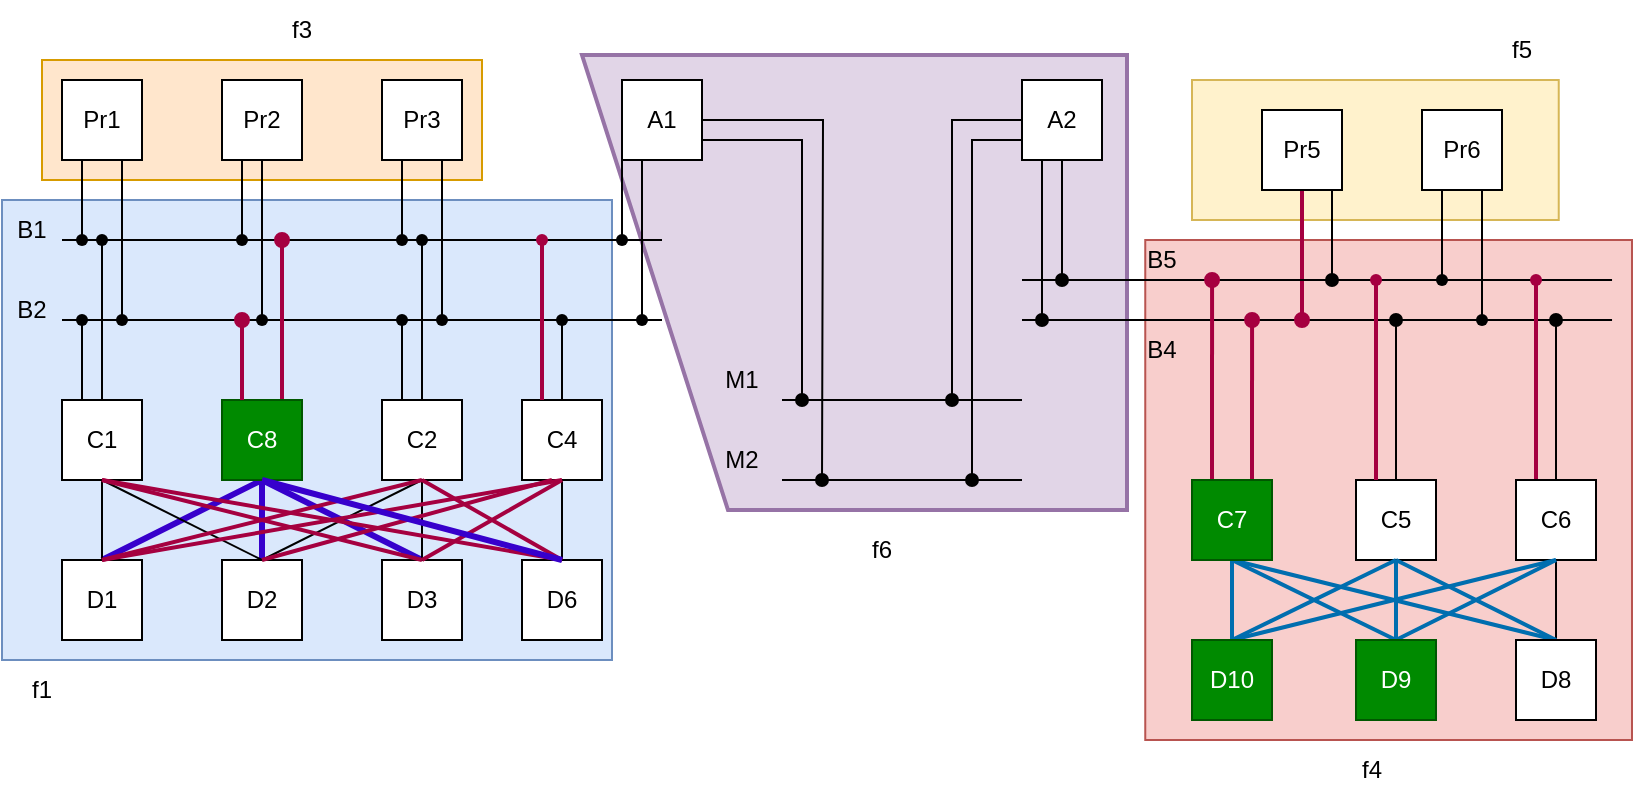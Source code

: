 <mxfile version="25.0.2">
  <diagram name="Page-1" id="LTFzMCuDBH2bYvHmeTyD">
    <mxGraphModel dx="989" dy="659" grid="1" gridSize="10" guides="1" tooltips="1" connect="1" arrows="1" fold="1" page="1" pageScale="1" pageWidth="850" pageHeight="1100" math="0" shadow="0">
      <root>
        <mxCell id="0" />
        <mxCell id="1" parent="0" />
        <mxCell id="PXPyJ7RsOQ2LOIRNFqS9-1" value="" style="rounded=0;whiteSpace=wrap;html=1;fillColor=#f8cecc;strokeColor=#b85450;" vertex="1" parent="1">
          <mxGeometry x="596.63" y="160" width="243.37" height="250" as="geometry" />
        </mxCell>
        <mxCell id="PXPyJ7RsOQ2LOIRNFqS9-2" value="" style="rounded=0;whiteSpace=wrap;html=1;fillColor=#fff2cc;strokeColor=#d6b656;" vertex="1" parent="1">
          <mxGeometry x="620" y="80" width="183.37" height="70" as="geometry" />
        </mxCell>
        <mxCell id="PXPyJ7RsOQ2LOIRNFqS9-3" value="" style="html=1;strokeWidth=2;shape=manualInput;whiteSpace=wrap;rounded=1;size=73;arcSize=0;rotation=-90;fillColor=#e1d5e7;strokeColor=#9673a6;" vertex="1" parent="1">
          <mxGeometry x="337.5" y="45" width="227.5" height="272.5" as="geometry" />
        </mxCell>
        <mxCell id="PXPyJ7RsOQ2LOIRNFqS9-4" value="" style="endArrow=none;html=1;rounded=0;entryX=0.959;entryY=0.08;entryDx=0;entryDy=0;entryPerimeter=0;" edge="1" parent="1" source="PXPyJ7RsOQ2LOIRNFqS9-107" target="PXPyJ7RsOQ2LOIRNFqS9-1">
          <mxGeometry width="50" height="50" relative="1" as="geometry">
            <mxPoint x="535" y="180" as="sourcePoint" />
            <mxPoint x="775" y="180" as="targetPoint" />
          </mxGeometry>
        </mxCell>
        <mxCell id="PXPyJ7RsOQ2LOIRNFqS9-5" value="" style="rounded=0;whiteSpace=wrap;html=1;fillColor=#ffe6cc;strokeColor=#d79b00;" vertex="1" parent="1">
          <mxGeometry x="45" y="70" width="220" height="60" as="geometry" />
        </mxCell>
        <mxCell id="PXPyJ7RsOQ2LOIRNFqS9-6" value="" style="rounded=0;whiteSpace=wrap;html=1;fillColor=#dae8fc;strokeColor=#6c8ebf;" vertex="1" parent="1">
          <mxGeometry x="25" y="140" width="305" height="230" as="geometry" />
        </mxCell>
        <mxCell id="PXPyJ7RsOQ2LOIRNFqS9-7" value="Pr1" style="whiteSpace=wrap;html=1;aspect=fixed;" vertex="1" parent="1">
          <mxGeometry x="55" y="80" width="40" height="40" as="geometry" />
        </mxCell>
        <mxCell id="PXPyJ7RsOQ2LOIRNFqS9-8" value="Pr2" style="whiteSpace=wrap;html=1;aspect=fixed;" vertex="1" parent="1">
          <mxGeometry x="135" y="80" width="40" height="40" as="geometry" />
        </mxCell>
        <mxCell id="PXPyJ7RsOQ2LOIRNFqS9-9" value="Pr3" style="whiteSpace=wrap;html=1;aspect=fixed;" vertex="1" parent="1">
          <mxGeometry x="215" y="80" width="40" height="40" as="geometry" />
        </mxCell>
        <mxCell id="PXPyJ7RsOQ2LOIRNFqS9-10" value="" style="endArrow=none;html=1;rounded=0;" edge="1" parent="1" source="PXPyJ7RsOQ2LOIRNFqS9-41">
          <mxGeometry width="50" height="50" relative="1" as="geometry">
            <mxPoint x="55" y="160" as="sourcePoint" />
            <mxPoint x="355" y="160" as="targetPoint" />
          </mxGeometry>
        </mxCell>
        <mxCell id="PXPyJ7RsOQ2LOIRNFqS9-11" value="" style="endArrow=none;html=1;rounded=0;" edge="1" parent="1" source="PXPyJ7RsOQ2LOIRNFqS9-45">
          <mxGeometry width="50" height="50" relative="1" as="geometry">
            <mxPoint x="55" y="200" as="sourcePoint" />
            <mxPoint x="355" y="200" as="targetPoint" />
          </mxGeometry>
        </mxCell>
        <mxCell id="PXPyJ7RsOQ2LOIRNFqS9-12" value="B1" style="text;html=1;align=center;verticalAlign=middle;whiteSpace=wrap;rounded=0;" vertex="1" parent="1">
          <mxGeometry x="25" y="140" width="30" height="30" as="geometry" />
        </mxCell>
        <mxCell id="PXPyJ7RsOQ2LOIRNFqS9-13" value="B2" style="text;html=1;align=center;verticalAlign=middle;whiteSpace=wrap;rounded=0;" vertex="1" parent="1">
          <mxGeometry x="25" y="180" width="30" height="30" as="geometry" />
        </mxCell>
        <mxCell id="PXPyJ7RsOQ2LOIRNFqS9-14" value="" style="endArrow=none;html=1;rounded=0;exitX=0.25;exitY=1;exitDx=0;exitDy=0;" edge="1" parent="1" source="PXPyJ7RsOQ2LOIRNFqS9-7" target="PXPyJ7RsOQ2LOIRNFqS9-43">
          <mxGeometry width="50" height="50" relative="1" as="geometry">
            <mxPoint x="355" y="280" as="sourcePoint" />
            <mxPoint x="65" y="160" as="targetPoint" />
          </mxGeometry>
        </mxCell>
        <mxCell id="PXPyJ7RsOQ2LOIRNFqS9-15" value="" style="endArrow=none;html=1;rounded=0;exitX=0.75;exitY=1;exitDx=0;exitDy=0;" edge="1" parent="1" source="PXPyJ7RsOQ2LOIRNFqS9-7">
          <mxGeometry width="50" height="50" relative="1" as="geometry">
            <mxPoint x="355" y="280" as="sourcePoint" />
            <mxPoint x="85" y="200" as="targetPoint" />
          </mxGeometry>
        </mxCell>
        <mxCell id="PXPyJ7RsOQ2LOIRNFqS9-16" value="" style="endArrow=none;html=1;rounded=0;exitX=0.25;exitY=1;exitDx=0;exitDy=0;" edge="1" parent="1" source="PXPyJ7RsOQ2LOIRNFqS9-8">
          <mxGeometry width="50" height="50" relative="1" as="geometry">
            <mxPoint x="355" y="280" as="sourcePoint" />
            <mxPoint x="145" y="160" as="targetPoint" />
          </mxGeometry>
        </mxCell>
        <mxCell id="PXPyJ7RsOQ2LOIRNFqS9-17" value="" style="endArrow=none;html=1;rounded=0;exitX=0.75;exitY=1;exitDx=0;exitDy=0;" edge="1" parent="1">
          <mxGeometry width="50" height="50" relative="1" as="geometry">
            <mxPoint x="155" y="120" as="sourcePoint" />
            <mxPoint x="155" y="200" as="targetPoint" />
          </mxGeometry>
        </mxCell>
        <mxCell id="PXPyJ7RsOQ2LOIRNFqS9-18" value="" style="endArrow=none;html=1;rounded=0;entryX=0.75;entryY=1;entryDx=0;entryDy=0;" edge="1" parent="1" target="PXPyJ7RsOQ2LOIRNFqS9-9">
          <mxGeometry width="50" height="50" relative="1" as="geometry">
            <mxPoint x="245" y="200" as="sourcePoint" />
            <mxPoint x="255" y="170" as="targetPoint" />
          </mxGeometry>
        </mxCell>
        <mxCell id="PXPyJ7RsOQ2LOIRNFqS9-19" value="" style="endArrow=none;html=1;rounded=0;entryX=0.25;entryY=1;entryDx=0;entryDy=0;" edge="1" parent="1" target="PXPyJ7RsOQ2LOIRNFqS9-9">
          <mxGeometry width="50" height="50" relative="1" as="geometry">
            <mxPoint x="225" y="160" as="sourcePoint" />
            <mxPoint x="255" y="170" as="targetPoint" />
          </mxGeometry>
        </mxCell>
        <mxCell id="PXPyJ7RsOQ2LOIRNFqS9-20" value="С1" style="whiteSpace=wrap;html=1;aspect=fixed;" vertex="1" parent="1">
          <mxGeometry x="55" y="240" width="40" height="40" as="geometry" />
        </mxCell>
        <mxCell id="PXPyJ7RsOQ2LOIRNFqS9-21" value="" style="endArrow=none;html=1;rounded=0;exitX=0.25;exitY=0;exitDx=0;exitDy=0;" edge="1" parent="1" source="PXPyJ7RsOQ2LOIRNFqS9-20">
          <mxGeometry width="50" height="50" relative="1" as="geometry">
            <mxPoint x="245" y="270" as="sourcePoint" />
            <mxPoint x="65" y="200" as="targetPoint" />
          </mxGeometry>
        </mxCell>
        <mxCell id="PXPyJ7RsOQ2LOIRNFqS9-22" value="" style="endArrow=none;html=1;rounded=0;exitX=0.5;exitY=0;exitDx=0;exitDy=0;" edge="1" parent="1" source="PXPyJ7RsOQ2LOIRNFqS9-20">
          <mxGeometry width="50" height="50" relative="1" as="geometry">
            <mxPoint x="245" y="270" as="sourcePoint" />
            <mxPoint x="75" y="160" as="targetPoint" />
          </mxGeometry>
        </mxCell>
        <mxCell id="PXPyJ7RsOQ2LOIRNFqS9-126" style="rounded=0;orthogonalLoop=1;jettySize=auto;html=1;entryX=0.5;entryY=1;entryDx=0;entryDy=0;exitX=0.5;exitY=0;exitDx=0;exitDy=0;endArrow=none;endFill=0;fillColor=#6a00ff;strokeColor=#3700CC;strokeWidth=3;" edge="1" parent="1" source="PXPyJ7RsOQ2LOIRNFqS9-23" target="PXPyJ7RsOQ2LOIRNFqS9-120">
          <mxGeometry relative="1" as="geometry" />
        </mxCell>
        <mxCell id="PXPyJ7RsOQ2LOIRNFqS9-23" value="D1" style="whiteSpace=wrap;html=1;aspect=fixed;" vertex="1" parent="1">
          <mxGeometry x="55" y="320" width="40" height="40" as="geometry" />
        </mxCell>
        <mxCell id="PXPyJ7RsOQ2LOIRNFqS9-127" style="edgeStyle=orthogonalEdgeStyle;rounded=0;orthogonalLoop=1;jettySize=auto;html=1;entryX=0.5;entryY=1;entryDx=0;entryDy=0;endArrow=none;endFill=0;fillColor=#6a00ff;strokeColor=#3700CC;strokeWidth=3;" edge="1" parent="1" source="PXPyJ7RsOQ2LOIRNFqS9-24" target="PXPyJ7RsOQ2LOIRNFqS9-120">
          <mxGeometry relative="1" as="geometry" />
        </mxCell>
        <mxCell id="PXPyJ7RsOQ2LOIRNFqS9-24" value="D2" style="whiteSpace=wrap;html=1;aspect=fixed;" vertex="1" parent="1">
          <mxGeometry x="135" y="320" width="40" height="40" as="geometry" />
        </mxCell>
        <mxCell id="PXPyJ7RsOQ2LOIRNFqS9-25" value="" style="endArrow=none;html=1;rounded=0;exitX=0.5;exitY=1;exitDx=0;exitDy=0;entryX=0.5;entryY=0;entryDx=0;entryDy=0;" edge="1" parent="1" source="PXPyJ7RsOQ2LOIRNFqS9-20" target="PXPyJ7RsOQ2LOIRNFqS9-23">
          <mxGeometry width="50" height="50" relative="1" as="geometry">
            <mxPoint x="245" y="270" as="sourcePoint" />
            <mxPoint x="295" y="220" as="targetPoint" />
          </mxGeometry>
        </mxCell>
        <mxCell id="PXPyJ7RsOQ2LOIRNFqS9-26" value="" style="endArrow=none;html=1;rounded=0;exitX=0.5;exitY=0;exitDx=0;exitDy=0;entryX=0.5;entryY=1;entryDx=0;entryDy=0;" edge="1" parent="1" source="PXPyJ7RsOQ2LOIRNFqS9-24" target="PXPyJ7RsOQ2LOIRNFqS9-20">
          <mxGeometry width="50" height="50" relative="1" as="geometry">
            <mxPoint x="245" y="270" as="sourcePoint" />
            <mxPoint x="295" y="220" as="targetPoint" />
          </mxGeometry>
        </mxCell>
        <mxCell id="PXPyJ7RsOQ2LOIRNFqS9-27" value="С2" style="whiteSpace=wrap;html=1;aspect=fixed;" vertex="1" parent="1">
          <mxGeometry x="215" y="240" width="40" height="40" as="geometry" />
        </mxCell>
        <mxCell id="PXPyJ7RsOQ2LOIRNFqS9-128" style="rounded=0;orthogonalLoop=1;jettySize=auto;html=1;entryX=0.5;entryY=1;entryDx=0;entryDy=0;exitX=0.5;exitY=0;exitDx=0;exitDy=0;fillColor=#6a00ff;strokeColor=#3700CC;strokeWidth=3;endArrow=none;endFill=0;" edge="1" parent="1" source="PXPyJ7RsOQ2LOIRNFqS9-28" target="PXPyJ7RsOQ2LOIRNFqS9-120">
          <mxGeometry relative="1" as="geometry" />
        </mxCell>
        <mxCell id="PXPyJ7RsOQ2LOIRNFqS9-28" value="D3" style="whiteSpace=wrap;html=1;aspect=fixed;" vertex="1" parent="1">
          <mxGeometry x="215" y="320" width="40" height="40" as="geometry" />
        </mxCell>
        <mxCell id="PXPyJ7RsOQ2LOIRNFqS9-29" value="" style="endArrow=none;html=1;rounded=0;exitX=0.5;exitY=1;exitDx=0;exitDy=0;entryX=0.5;entryY=0;entryDx=0;entryDy=0;" edge="1" parent="1" source="PXPyJ7RsOQ2LOIRNFqS9-27" target="PXPyJ7RsOQ2LOIRNFqS9-28">
          <mxGeometry width="50" height="50" relative="1" as="geometry">
            <mxPoint x="245" y="270" as="sourcePoint" />
            <mxPoint x="295" y="220" as="targetPoint" />
          </mxGeometry>
        </mxCell>
        <mxCell id="PXPyJ7RsOQ2LOIRNFqS9-30" value="" style="endArrow=none;html=1;rounded=0;exitX=0.5;exitY=0;exitDx=0;exitDy=0;entryX=0.5;entryY=1;entryDx=0;entryDy=0;" edge="1" parent="1" source="PXPyJ7RsOQ2LOIRNFqS9-24" target="PXPyJ7RsOQ2LOIRNFqS9-27">
          <mxGeometry width="50" height="50" relative="1" as="geometry">
            <mxPoint x="245" y="270" as="sourcePoint" />
            <mxPoint x="295" y="220" as="targetPoint" />
          </mxGeometry>
        </mxCell>
        <mxCell id="PXPyJ7RsOQ2LOIRNFqS9-31" value="" style="endArrow=none;html=1;rounded=0;entryX=0.25;entryY=0;entryDx=0;entryDy=0;" edge="1" parent="1" target="PXPyJ7RsOQ2LOIRNFqS9-27">
          <mxGeometry width="50" height="50" relative="1" as="geometry">
            <mxPoint x="225" y="200" as="sourcePoint" />
            <mxPoint x="295" y="220" as="targetPoint" />
          </mxGeometry>
        </mxCell>
        <mxCell id="PXPyJ7RsOQ2LOIRNFqS9-32" value="" style="endArrow=none;html=1;rounded=0;exitX=0.5;exitY=0;exitDx=0;exitDy=0;" edge="1" parent="1" source="PXPyJ7RsOQ2LOIRNFqS9-27">
          <mxGeometry width="50" height="50" relative="1" as="geometry">
            <mxPoint x="245" y="270" as="sourcePoint" />
            <mxPoint x="235" y="160" as="targetPoint" />
          </mxGeometry>
        </mxCell>
        <mxCell id="PXPyJ7RsOQ2LOIRNFqS9-33" style="edgeStyle=orthogonalEdgeStyle;rounded=0;orthogonalLoop=1;jettySize=auto;html=1;endArrow=oval;endFill=1;" edge="1" parent="1" source="PXPyJ7RsOQ2LOIRNFqS9-35">
          <mxGeometry relative="1" as="geometry">
            <mxPoint x="425" y="240" as="targetPoint" />
            <Array as="points">
              <mxPoint x="425" y="110" />
            </Array>
          </mxGeometry>
        </mxCell>
        <mxCell id="PXPyJ7RsOQ2LOIRNFqS9-34" style="edgeStyle=orthogonalEdgeStyle;rounded=0;orthogonalLoop=1;jettySize=auto;html=1;endArrow=oval;endFill=1;" edge="1" parent="1" source="PXPyJ7RsOQ2LOIRNFqS9-35">
          <mxGeometry relative="1" as="geometry">
            <mxPoint x="435" y="280" as="targetPoint" />
          </mxGeometry>
        </mxCell>
        <mxCell id="PXPyJ7RsOQ2LOIRNFqS9-35" value="A1" style="whiteSpace=wrap;html=1;aspect=fixed;" vertex="1" parent="1">
          <mxGeometry x="335" y="80" width="40" height="40" as="geometry" />
        </mxCell>
        <mxCell id="PXPyJ7RsOQ2LOIRNFqS9-36" value="" style="endArrow=none;html=1;rounded=0;entryX=0;entryY=1;entryDx=0;entryDy=0;" edge="1" parent="1" target="PXPyJ7RsOQ2LOIRNFqS9-35">
          <mxGeometry width="50" height="50" relative="1" as="geometry">
            <mxPoint x="335" y="160" as="sourcePoint" />
            <mxPoint x="455" y="170" as="targetPoint" />
          </mxGeometry>
        </mxCell>
        <mxCell id="PXPyJ7RsOQ2LOIRNFqS9-37" value="" style="endArrow=none;html=1;rounded=0;entryX=0.25;entryY=1;entryDx=0;entryDy=0;" edge="1" parent="1" target="PXPyJ7RsOQ2LOIRNFqS9-35">
          <mxGeometry width="50" height="50" relative="1" as="geometry">
            <mxPoint x="345" y="200" as="sourcePoint" />
            <mxPoint x="465" y="210" as="targetPoint" />
          </mxGeometry>
        </mxCell>
        <mxCell id="PXPyJ7RsOQ2LOIRNFqS9-38" value="" style="endArrow=none;html=1;rounded=0;" edge="1" parent="1" target="PXPyJ7RsOQ2LOIRNFqS9-39">
          <mxGeometry width="50" height="50" relative="1" as="geometry">
            <mxPoint x="55" y="200" as="sourcePoint" />
            <mxPoint x="355" y="200" as="targetPoint" />
          </mxGeometry>
        </mxCell>
        <mxCell id="PXPyJ7RsOQ2LOIRNFqS9-39" value="" style="shape=waypoint;sketch=0;fillStyle=solid;size=6;pointerEvents=1;points=[];fillColor=none;resizable=0;rotatable=0;perimeter=centerPerimeter;snapToPoint=1;" vertex="1" parent="1">
          <mxGeometry x="55" y="190" width="20" height="20" as="geometry" />
        </mxCell>
        <mxCell id="PXPyJ7RsOQ2LOIRNFqS9-40" value="" style="endArrow=none;html=1;rounded=0;" edge="1" parent="1" target="PXPyJ7RsOQ2LOIRNFqS9-41">
          <mxGeometry width="50" height="50" relative="1" as="geometry">
            <mxPoint x="55" y="160" as="sourcePoint" />
            <mxPoint x="355" y="160" as="targetPoint" />
          </mxGeometry>
        </mxCell>
        <mxCell id="PXPyJ7RsOQ2LOIRNFqS9-41" value="" style="shape=waypoint;sketch=0;fillStyle=solid;size=6;pointerEvents=1;points=[];fillColor=none;resizable=0;rotatable=0;perimeter=centerPerimeter;snapToPoint=1;" vertex="1" parent="1">
          <mxGeometry x="65" y="150" width="20" height="20" as="geometry" />
        </mxCell>
        <mxCell id="PXPyJ7RsOQ2LOIRNFqS9-42" value="" style="shape=waypoint;sketch=0;fillStyle=solid;size=6;pointerEvents=1;points=[];fillColor=none;resizable=0;rotatable=0;perimeter=centerPerimeter;snapToPoint=1;" vertex="1" parent="1">
          <mxGeometry x="75" y="190" width="20" height="20" as="geometry" />
        </mxCell>
        <mxCell id="PXPyJ7RsOQ2LOIRNFqS9-43" value="" style="shape=waypoint;sketch=0;fillStyle=solid;size=6;pointerEvents=1;points=[];fillColor=none;resizable=0;rotatable=0;perimeter=centerPerimeter;snapToPoint=1;" vertex="1" parent="1">
          <mxGeometry x="55" y="150" width="20" height="20" as="geometry" />
        </mxCell>
        <mxCell id="PXPyJ7RsOQ2LOIRNFqS9-44" value="" style="shape=waypoint;sketch=0;fillStyle=solid;size=6;pointerEvents=1;points=[];fillColor=none;resizable=0;rotatable=0;perimeter=centerPerimeter;snapToPoint=1;" vertex="1" parent="1">
          <mxGeometry x="135" y="150" width="20" height="20" as="geometry" />
        </mxCell>
        <mxCell id="PXPyJ7RsOQ2LOIRNFqS9-46" value="" style="shape=waypoint;sketch=0;fillStyle=solid;size=6;pointerEvents=1;points=[];fillColor=none;resizable=0;rotatable=0;perimeter=centerPerimeter;snapToPoint=1;" vertex="1" parent="1">
          <mxGeometry x="215" y="190" width="20" height="20" as="geometry" />
        </mxCell>
        <mxCell id="PXPyJ7RsOQ2LOIRNFqS9-47" value="" style="shape=waypoint;sketch=0;fillStyle=solid;size=6;pointerEvents=1;points=[];fillColor=none;resizable=0;rotatable=0;perimeter=centerPerimeter;snapToPoint=1;" vertex="1" parent="1">
          <mxGeometry x="215" y="150" width="20" height="20" as="geometry" />
        </mxCell>
        <mxCell id="PXPyJ7RsOQ2LOIRNFqS9-48" value="" style="shape=waypoint;sketch=0;fillStyle=solid;size=6;pointerEvents=1;points=[];fillColor=none;resizable=0;rotatable=0;perimeter=centerPerimeter;snapToPoint=1;" vertex="1" parent="1">
          <mxGeometry x="235" y="190" width="20" height="20" as="geometry" />
        </mxCell>
        <mxCell id="PXPyJ7RsOQ2LOIRNFqS9-49" value="" style="shape=waypoint;sketch=0;fillStyle=solid;size=6;pointerEvents=1;points=[];fillColor=none;resizable=0;rotatable=0;perimeter=centerPerimeter;snapToPoint=1;" vertex="1" parent="1">
          <mxGeometry x="225" y="150" width="20" height="20" as="geometry" />
        </mxCell>
        <mxCell id="PXPyJ7RsOQ2LOIRNFqS9-50" value="" style="shape=waypoint;sketch=0;fillStyle=solid;size=6;pointerEvents=1;points=[];fillColor=none;resizable=0;rotatable=0;perimeter=centerPerimeter;snapToPoint=1;" vertex="1" parent="1">
          <mxGeometry x="295" y="190" width="20" height="20" as="geometry" />
        </mxCell>
        <mxCell id="PXPyJ7RsOQ2LOIRNFqS9-51" value="" style="shape=waypoint;sketch=0;fillStyle=solid;size=6;pointerEvents=1;points=[];fillColor=none;resizable=0;rotatable=0;perimeter=centerPerimeter;snapToPoint=1;" vertex="1" parent="1">
          <mxGeometry x="325" y="150" width="20" height="20" as="geometry" />
        </mxCell>
        <mxCell id="PXPyJ7RsOQ2LOIRNFqS9-52" value="" style="shape=waypoint;sketch=0;fillStyle=solid;size=6;pointerEvents=1;points=[];fillColor=none;resizable=0;rotatable=0;perimeter=centerPerimeter;snapToPoint=1;" vertex="1" parent="1">
          <mxGeometry x="335" y="190" width="20" height="20" as="geometry" />
        </mxCell>
        <mxCell id="PXPyJ7RsOQ2LOIRNFqS9-53" value="" style="endArrow=none;html=1;rounded=0;" edge="1" parent="1">
          <mxGeometry width="50" height="50" relative="1" as="geometry">
            <mxPoint x="415" y="240" as="sourcePoint" />
            <mxPoint x="535" y="240" as="targetPoint" />
          </mxGeometry>
        </mxCell>
        <mxCell id="PXPyJ7RsOQ2LOIRNFqS9-54" value="M1" style="text;html=1;align=center;verticalAlign=middle;whiteSpace=wrap;rounded=0;" vertex="1" parent="1">
          <mxGeometry x="385" y="220" width="20" height="20" as="geometry" />
        </mxCell>
        <mxCell id="PXPyJ7RsOQ2LOIRNFqS9-55" value="" style="endArrow=none;html=1;rounded=0;" edge="1" parent="1">
          <mxGeometry width="50" height="50" relative="1" as="geometry">
            <mxPoint x="415" y="280" as="sourcePoint" />
            <mxPoint x="535" y="280" as="targetPoint" />
          </mxGeometry>
        </mxCell>
        <mxCell id="PXPyJ7RsOQ2LOIRNFqS9-56" value="M2" style="text;html=1;align=center;verticalAlign=middle;whiteSpace=wrap;rounded=0;" vertex="1" parent="1">
          <mxGeometry x="385" y="260" width="20" height="20" as="geometry" />
        </mxCell>
        <mxCell id="PXPyJ7RsOQ2LOIRNFqS9-57" style="edgeStyle=orthogonalEdgeStyle;rounded=0;orthogonalLoop=1;jettySize=auto;html=1;endArrow=oval;endFill=1;" edge="1" parent="1" source="PXPyJ7RsOQ2LOIRNFqS9-61">
          <mxGeometry relative="1" as="geometry">
            <mxPoint x="500" y="240" as="targetPoint" />
            <Array as="points">
              <mxPoint x="500" y="100" />
              <mxPoint x="500" y="240" />
            </Array>
          </mxGeometry>
        </mxCell>
        <mxCell id="PXPyJ7RsOQ2LOIRNFqS9-58" style="edgeStyle=orthogonalEdgeStyle;rounded=0;orthogonalLoop=1;jettySize=auto;html=1;endArrow=oval;endFill=1;" edge="1" parent="1">
          <mxGeometry relative="1" as="geometry">
            <mxPoint x="545" y="200" as="targetPoint" />
            <mxPoint x="545.0" y="120" as="sourcePoint" />
          </mxGeometry>
        </mxCell>
        <mxCell id="PXPyJ7RsOQ2LOIRNFqS9-59" style="edgeStyle=orthogonalEdgeStyle;rounded=0;orthogonalLoop=1;jettySize=auto;html=1;endArrow=oval;endFill=1;" edge="1" parent="1" source="PXPyJ7RsOQ2LOIRNFqS9-61">
          <mxGeometry relative="1" as="geometry">
            <mxPoint x="510" y="280" as="targetPoint" />
            <Array as="points">
              <mxPoint x="510" y="110" />
            </Array>
          </mxGeometry>
        </mxCell>
        <mxCell id="PXPyJ7RsOQ2LOIRNFqS9-60" style="edgeStyle=orthogonalEdgeStyle;rounded=0;orthogonalLoop=1;jettySize=auto;html=1;endArrow=oval;endFill=1;" edge="1" parent="1" source="PXPyJ7RsOQ2LOIRNFqS9-61">
          <mxGeometry relative="1" as="geometry">
            <mxPoint x="555" y="180" as="targetPoint" />
          </mxGeometry>
        </mxCell>
        <mxCell id="PXPyJ7RsOQ2LOIRNFqS9-61" value="A2" style="whiteSpace=wrap;html=1;aspect=fixed;" vertex="1" parent="1">
          <mxGeometry x="535" y="80" width="40" height="40" as="geometry" />
        </mxCell>
        <mxCell id="PXPyJ7RsOQ2LOIRNFqS9-62" value="" style="endArrow=none;html=1;rounded=0;entryX=0.959;entryY=0.16;entryDx=0;entryDy=0;entryPerimeter=0;" edge="1" parent="1" target="PXPyJ7RsOQ2LOIRNFqS9-1">
          <mxGeometry width="50" height="50" relative="1" as="geometry">
            <mxPoint x="650" y="200" as="sourcePoint" />
            <mxPoint x="775" y="200" as="targetPoint" />
          </mxGeometry>
        </mxCell>
        <mxCell id="PXPyJ7RsOQ2LOIRNFqS9-63" style="edgeStyle=orthogonalEdgeStyle;rounded=0;orthogonalLoop=1;jettySize=auto;html=1;endArrow=oval;endFill=1;" edge="1" parent="1">
          <mxGeometry relative="1" as="geometry">
            <mxPoint x="690" y="180" as="targetPoint" />
            <mxPoint x="690" y="135" as="sourcePoint" />
            <Array as="points">
              <mxPoint x="690" y="180" />
            </Array>
          </mxGeometry>
        </mxCell>
        <mxCell id="PXPyJ7RsOQ2LOIRNFqS9-64" style="edgeStyle=orthogonalEdgeStyle;rounded=0;orthogonalLoop=1;jettySize=auto;html=1;endArrow=oval;endFill=1;fillColor=#d80073;strokeColor=#A50040;strokeWidth=2;" edge="1" parent="1" source="PXPyJ7RsOQ2LOIRNFqS9-65">
          <mxGeometry relative="1" as="geometry">
            <mxPoint x="675" y="200" as="targetPoint" />
          </mxGeometry>
        </mxCell>
        <mxCell id="PXPyJ7RsOQ2LOIRNFqS9-65" value="Pr5" style="whiteSpace=wrap;html=1;aspect=fixed;" vertex="1" parent="1">
          <mxGeometry x="655" y="95" width="40" height="40" as="geometry" />
        </mxCell>
        <mxCell id="PXPyJ7RsOQ2LOIRNFqS9-66" value="Pr6" style="whiteSpace=wrap;html=1;aspect=fixed;" vertex="1" parent="1">
          <mxGeometry x="735" y="95" width="40" height="40" as="geometry" />
        </mxCell>
        <mxCell id="PXPyJ7RsOQ2LOIRNFqS9-67" value="B4" style="text;html=1;align=center;verticalAlign=middle;whiteSpace=wrap;rounded=0;" vertex="1" parent="1">
          <mxGeometry x="590" y="200" width="30" height="30" as="geometry" />
        </mxCell>
        <mxCell id="PXPyJ7RsOQ2LOIRNFqS9-68" value="B5" style="text;html=1;align=center;verticalAlign=middle;whiteSpace=wrap;rounded=0;" vertex="1" parent="1">
          <mxGeometry x="590" y="155" width="30" height="30" as="geometry" />
        </mxCell>
        <mxCell id="PXPyJ7RsOQ2LOIRNFqS9-69" value="f1" style="text;html=1;align=center;verticalAlign=middle;whiteSpace=wrap;rounded=0;" vertex="1" parent="1">
          <mxGeometry x="35" y="370" width="20" height="30" as="geometry" />
        </mxCell>
        <mxCell id="PXPyJ7RsOQ2LOIRNFqS9-70" value="" style="group" vertex="1" connectable="0" parent="1">
          <mxGeometry x="285" y="200" width="40" height="160" as="geometry" />
        </mxCell>
        <mxCell id="PXPyJ7RsOQ2LOIRNFqS9-71" value="С4" style="whiteSpace=wrap;html=1;aspect=fixed;" vertex="1" parent="PXPyJ7RsOQ2LOIRNFqS9-70">
          <mxGeometry y="40" width="40" height="40" as="geometry" />
        </mxCell>
        <mxCell id="PXPyJ7RsOQ2LOIRNFqS9-72" value="D6" style="whiteSpace=wrap;html=1;aspect=fixed;" vertex="1" parent="PXPyJ7RsOQ2LOIRNFqS9-70">
          <mxGeometry y="120" width="40" height="40" as="geometry" />
        </mxCell>
        <mxCell id="PXPyJ7RsOQ2LOIRNFqS9-73" value="" style="endArrow=none;html=1;rounded=0;" edge="1" parent="PXPyJ7RsOQ2LOIRNFqS9-70">
          <mxGeometry width="50" height="50" relative="1" as="geometry">
            <mxPoint x="20" y="40" as="sourcePoint" />
            <mxPoint x="20" as="targetPoint" />
          </mxGeometry>
        </mxCell>
        <mxCell id="PXPyJ7RsOQ2LOIRNFqS9-74" value="" style="endArrow=none;html=1;rounded=0;exitX=0.5;exitY=1;exitDx=0;exitDy=0;entryX=0.5;entryY=0;entryDx=0;entryDy=0;" edge="1" parent="PXPyJ7RsOQ2LOIRNFqS9-70" source="PXPyJ7RsOQ2LOIRNFqS9-71" target="PXPyJ7RsOQ2LOIRNFqS9-72">
          <mxGeometry width="50" height="50" relative="1" as="geometry">
            <mxPoint x="-50" y="70" as="sourcePoint" />
            <mxPoint y="20" as="targetPoint" />
          </mxGeometry>
        </mxCell>
        <mxCell id="PXPyJ7RsOQ2LOIRNFqS9-75" value="f3" style="text;html=1;align=center;verticalAlign=middle;whiteSpace=wrap;rounded=0;" vertex="1" parent="1">
          <mxGeometry x="145" y="40" width="60" height="30" as="geometry" />
        </mxCell>
        <mxCell id="PXPyJ7RsOQ2LOIRNFqS9-76" value="f4" style="text;html=1;align=center;verticalAlign=middle;whiteSpace=wrap;rounded=0;" vertex="1" parent="1">
          <mxGeometry x="695" y="410" width="30" height="30" as="geometry" />
        </mxCell>
        <mxCell id="PXPyJ7RsOQ2LOIRNFqS9-77" value="f5" style="text;html=1;align=center;verticalAlign=middle;whiteSpace=wrap;rounded=0;" vertex="1" parent="1">
          <mxGeometry x="770" y="50" width="30" height="30" as="geometry" />
        </mxCell>
        <mxCell id="PXPyJ7RsOQ2LOIRNFqS9-78" value="f6" style="text;html=1;align=center;verticalAlign=middle;whiteSpace=wrap;rounded=0;" vertex="1" parent="1">
          <mxGeometry x="435" y="300" width="60" height="30" as="geometry" />
        </mxCell>
        <mxCell id="PXPyJ7RsOQ2LOIRNFqS9-79" value="" style="endArrow=none;html=1;rounded=0;exitX=0.5;exitY=0;exitDx=0;exitDy=0;entryX=0.5;entryY=1;entryDx=0;entryDy=0;fillColor=#d80073;strokeColor=#A50040;strokeWidth=2;" edge="1" parent="1" source="PXPyJ7RsOQ2LOIRNFqS9-23" target="PXPyJ7RsOQ2LOIRNFqS9-27">
          <mxGeometry width="50" height="50" relative="1" as="geometry">
            <mxPoint x="150" y="460" as="sourcePoint" />
            <mxPoint x="200" y="410" as="targetPoint" />
          </mxGeometry>
        </mxCell>
        <mxCell id="PXPyJ7RsOQ2LOIRNFqS9-80" value="" style="endArrow=none;html=1;rounded=0;exitX=0.5;exitY=0;exitDx=0;exitDy=0;entryX=0.5;entryY=1;entryDx=0;entryDy=0;fillColor=#d80073;strokeColor=#A50040;strokeWidth=2;" edge="1" parent="1" source="PXPyJ7RsOQ2LOIRNFqS9-28" target="PXPyJ7RsOQ2LOIRNFqS9-20">
          <mxGeometry width="50" height="50" relative="1" as="geometry">
            <mxPoint x="360" y="290" as="sourcePoint" />
            <mxPoint x="410" y="240" as="targetPoint" />
          </mxGeometry>
        </mxCell>
        <mxCell id="PXPyJ7RsOQ2LOIRNFqS9-81" value="" style="endArrow=none;html=1;rounded=0;exitX=0.5;exitY=0;exitDx=0;exitDy=0;entryX=0.5;entryY=1;entryDx=0;entryDy=0;fillColor=#d80073;strokeColor=#A50040;strokeWidth=2;" edge="1" parent="1" source="PXPyJ7RsOQ2LOIRNFqS9-28" target="PXPyJ7RsOQ2LOIRNFqS9-71">
          <mxGeometry width="50" height="50" relative="1" as="geometry">
            <mxPoint x="345" y="400" as="sourcePoint" />
            <mxPoint x="395" y="350" as="targetPoint" />
          </mxGeometry>
        </mxCell>
        <mxCell id="PXPyJ7RsOQ2LOIRNFqS9-82" value="" style="endArrow=none;html=1;rounded=0;exitX=0.5;exitY=0;exitDx=0;exitDy=0;entryX=0.5;entryY=1;entryDx=0;entryDy=0;fillColor=#d80073;strokeColor=#A50040;strokeWidth=2;" edge="1" parent="1" source="PXPyJ7RsOQ2LOIRNFqS9-72" target="PXPyJ7RsOQ2LOIRNFqS9-27">
          <mxGeometry width="50" height="50" relative="1" as="geometry">
            <mxPoint x="360" y="290" as="sourcePoint" />
            <mxPoint x="410" y="240" as="targetPoint" />
          </mxGeometry>
        </mxCell>
        <mxCell id="PXPyJ7RsOQ2LOIRNFqS9-83" value="" style="endArrow=none;html=1;rounded=0;exitX=0.5;exitY=0;exitDx=0;exitDy=0;entryX=0.5;entryY=1;entryDx=0;entryDy=0;fillColor=#d80073;strokeColor=#A50040;strokeWidth=2;" edge="1" parent="1" source="PXPyJ7RsOQ2LOIRNFqS9-72" target="PXPyJ7RsOQ2LOIRNFqS9-20">
          <mxGeometry width="50" height="50" relative="1" as="geometry">
            <mxPoint x="360" y="290" as="sourcePoint" />
            <mxPoint x="410" y="240" as="targetPoint" />
          </mxGeometry>
        </mxCell>
        <mxCell id="PXPyJ7RsOQ2LOIRNFqS9-84" value="" style="endArrow=none;html=1;rounded=0;exitX=0.5;exitY=0;exitDx=0;exitDy=0;entryX=0.5;entryY=1;entryDx=0;entryDy=0;fillColor=#d80073;strokeColor=#A50040;strokeWidth=2;" edge="1" parent="1" source="PXPyJ7RsOQ2LOIRNFqS9-23" target="PXPyJ7RsOQ2LOIRNFqS9-71">
          <mxGeometry width="50" height="50" relative="1" as="geometry">
            <mxPoint x="360" y="290" as="sourcePoint" />
            <mxPoint x="410" y="240" as="targetPoint" />
          </mxGeometry>
        </mxCell>
        <mxCell id="PXPyJ7RsOQ2LOIRNFqS9-85" value="" style="endArrow=none;html=1;rounded=0;exitX=0.5;exitY=0;exitDx=0;exitDy=0;fillColor=#d80073;strokeColor=#A50040;strokeWidth=2;" edge="1" parent="1" source="PXPyJ7RsOQ2LOIRNFqS9-24">
          <mxGeometry width="50" height="50" relative="1" as="geometry">
            <mxPoint x="360" y="290" as="sourcePoint" />
            <mxPoint x="300" y="280" as="targetPoint" />
          </mxGeometry>
        </mxCell>
        <mxCell id="PXPyJ7RsOQ2LOIRNFqS9-86" value="" style="endArrow=none;html=1;rounded=0;entryX=0.25;entryY=0;entryDx=0;entryDy=0;strokeWidth=2;fillColor=#d80073;strokeColor=#A50040;" edge="1" parent="1" target="PXPyJ7RsOQ2LOIRNFqS9-71">
          <mxGeometry width="50" height="50" relative="1" as="geometry">
            <mxPoint x="295" y="160" as="sourcePoint" />
            <mxPoint x="300" y="250" as="targetPoint" />
          </mxGeometry>
        </mxCell>
        <mxCell id="PXPyJ7RsOQ2LOIRNFqS9-87" value="" style="shape=waypoint;sketch=0;fillStyle=solid;size=6;pointerEvents=1;points=[];fillColor=#d80073;resizable=0;rotatable=0;perimeter=centerPerimeter;snapToPoint=1;fontColor=#ffffff;strokeColor=#A50040;" vertex="1" parent="1">
          <mxGeometry x="285" y="150" width="20" height="20" as="geometry" />
        </mxCell>
        <mxCell id="PXPyJ7RsOQ2LOIRNFqS9-88" value="" style="endArrow=none;html=1;rounded=0;entryX=0.75;entryY=1;entryDx=0;entryDy=0;" edge="1" parent="1" source="PXPyJ7RsOQ2LOIRNFqS9-90" target="PXPyJ7RsOQ2LOIRNFqS9-66">
          <mxGeometry width="50" height="50" relative="1" as="geometry">
            <mxPoint x="765" y="200" as="sourcePoint" />
            <mxPoint x="640" y="150" as="targetPoint" />
          </mxGeometry>
        </mxCell>
        <mxCell id="PXPyJ7RsOQ2LOIRNFqS9-89" value="" style="endArrow=none;html=1;rounded=0;entryDx=0;entryDy=0;" edge="1" parent="1" target="PXPyJ7RsOQ2LOIRNFqS9-90">
          <mxGeometry width="50" height="50" relative="1" as="geometry">
            <mxPoint x="765" y="200" as="sourcePoint" />
            <mxPoint x="765" y="135" as="targetPoint" />
          </mxGeometry>
        </mxCell>
        <mxCell id="PXPyJ7RsOQ2LOIRNFqS9-90" value="" style="shape=waypoint;sketch=0;fillStyle=solid;size=6;pointerEvents=1;points=[];fillColor=none;resizable=0;rotatable=0;perimeter=centerPerimeter;snapToPoint=1;" vertex="1" parent="1">
          <mxGeometry x="755" y="190" width="20" height="20" as="geometry" />
        </mxCell>
        <mxCell id="PXPyJ7RsOQ2LOIRNFqS9-91" value="" style="endArrow=none;html=1;rounded=0;entryX=0.25;entryY=1;entryDx=0;entryDy=0;" edge="1" parent="1" target="PXPyJ7RsOQ2LOIRNFqS9-66">
          <mxGeometry width="50" height="50" relative="1" as="geometry">
            <mxPoint x="745" y="180" as="sourcePoint" />
            <mxPoint x="640" y="150" as="targetPoint" />
          </mxGeometry>
        </mxCell>
        <mxCell id="PXPyJ7RsOQ2LOIRNFqS9-92" value="" style="shape=waypoint;sketch=0;fillStyle=solid;size=6;pointerEvents=1;points=[];fillColor=none;resizable=0;rotatable=0;perimeter=centerPerimeter;snapToPoint=1;" vertex="1" parent="1">
          <mxGeometry x="735" y="170" width="20" height="20" as="geometry" />
        </mxCell>
        <mxCell id="PXPyJ7RsOQ2LOIRNFqS9-93" value="" style="endArrow=none;html=1;rounded=0;exitX=0.25;exitY=0;exitDx=0;exitDy=0;fillColor=#d80073;strokeColor=#A50040;strokeWidth=2;" edge="1" parent="1" source="PXPyJ7RsOQ2LOIRNFqS9-98">
          <mxGeometry width="50" height="50" relative="1" as="geometry">
            <mxPoint x="739.755" y="281.395" as="sourcePoint" />
            <mxPoint x="792" y="180" as="targetPoint" />
          </mxGeometry>
        </mxCell>
        <mxCell id="PXPyJ7RsOQ2LOIRNFqS9-94" value="" style="endArrow=none;html=1;rounded=0;" edge="1" parent="1">
          <mxGeometry width="50" height="50" relative="1" as="geometry">
            <mxPoint x="535" y="200" as="sourcePoint" />
            <mxPoint x="650" y="200" as="targetPoint" />
          </mxGeometry>
        </mxCell>
        <mxCell id="PXPyJ7RsOQ2LOIRNFqS9-95" style="edgeStyle=orthogonalEdgeStyle;rounded=0;orthogonalLoop=1;jettySize=auto;html=1;endArrow=oval;endFill=1;" edge="1" parent="1" source="PXPyJ7RsOQ2LOIRNFqS9-96">
          <mxGeometry relative="1" as="geometry">
            <mxPoint x="722" y="200" as="targetPoint" />
          </mxGeometry>
        </mxCell>
        <mxCell id="PXPyJ7RsOQ2LOIRNFqS9-96" value="С5" style="whiteSpace=wrap;html=1;aspect=fixed;" vertex="1" parent="1">
          <mxGeometry x="702" y="280" width="40" height="40" as="geometry" />
        </mxCell>
        <mxCell id="PXPyJ7RsOQ2LOIRNFqS9-97" style="edgeStyle=orthogonalEdgeStyle;rounded=0;orthogonalLoop=1;jettySize=auto;html=1;endArrow=oval;endFill=1;" edge="1" parent="1" source="PXPyJ7RsOQ2LOIRNFqS9-98">
          <mxGeometry relative="1" as="geometry">
            <mxPoint x="802" y="200" as="targetPoint" />
          </mxGeometry>
        </mxCell>
        <mxCell id="PXPyJ7RsOQ2LOIRNFqS9-98" value="С6" style="whiteSpace=wrap;html=1;aspect=fixed;" vertex="1" parent="1">
          <mxGeometry x="782" y="280" width="40" height="40" as="geometry" />
        </mxCell>
        <mxCell id="PXPyJ7RsOQ2LOIRNFqS9-99" style="edgeStyle=orthogonalEdgeStyle;rounded=0;orthogonalLoop=1;jettySize=auto;html=1;entryX=0.5;entryY=1;entryDx=0;entryDy=0;endArrow=none;endFill=0;" edge="1" parent="1" source="PXPyJ7RsOQ2LOIRNFqS9-101" target="PXPyJ7RsOQ2LOIRNFqS9-98">
          <mxGeometry relative="1" as="geometry" />
        </mxCell>
        <mxCell id="PXPyJ7RsOQ2LOIRNFqS9-100" style="rounded=0;orthogonalLoop=1;jettySize=auto;html=1;entryX=0.5;entryY=1;entryDx=0;entryDy=0;exitX=0.5;exitY=0;exitDx=0;exitDy=0;endArrow=none;endFill=0;strokeWidth=2;fillColor=#1ba1e2;strokeColor=#006EAF;" edge="1" parent="1" source="PXPyJ7RsOQ2LOIRNFqS9-101" target="PXPyJ7RsOQ2LOIRNFqS9-96">
          <mxGeometry relative="1" as="geometry" />
        </mxCell>
        <mxCell id="PXPyJ7RsOQ2LOIRNFqS9-117" style="rounded=0;orthogonalLoop=1;jettySize=auto;html=1;entryX=0.5;entryY=1;entryDx=0;entryDy=0;endArrow=none;endFill=0;exitX=0.5;exitY=0;exitDx=0;exitDy=0;strokeWidth=2;fillColor=#1ba1e2;strokeColor=#006EAF;" edge="1" parent="1" source="PXPyJ7RsOQ2LOIRNFqS9-101" target="PXPyJ7RsOQ2LOIRNFqS9-113">
          <mxGeometry relative="1" as="geometry" />
        </mxCell>
        <mxCell id="PXPyJ7RsOQ2LOIRNFqS9-101" value="D8" style="whiteSpace=wrap;html=1;aspect=fixed;" vertex="1" parent="1">
          <mxGeometry x="782" y="360" width="40" height="40" as="geometry" />
        </mxCell>
        <mxCell id="PXPyJ7RsOQ2LOIRNFqS9-102" value="" style="endArrow=none;html=1;rounded=0;exitX=0.5;exitY=0;exitDx=0;exitDy=0;fillColor=#d80073;strokeColor=#A50040;strokeWidth=2;" edge="1" parent="1">
          <mxGeometry width="50" height="50" relative="1" as="geometry">
            <mxPoint x="712" y="280" as="sourcePoint" />
            <mxPoint x="712" y="180" as="targetPoint" />
          </mxGeometry>
        </mxCell>
        <mxCell id="PXPyJ7RsOQ2LOIRNFqS9-103" style="edgeStyle=orthogonalEdgeStyle;rounded=0;orthogonalLoop=1;jettySize=auto;html=1;endArrow=none;endFill=0;fillColor=#1ba1e2;strokeColor=#006EAF;strokeWidth=2;" edge="1" parent="1" source="PXPyJ7RsOQ2LOIRNFqS9-105" target="PXPyJ7RsOQ2LOIRNFqS9-96">
          <mxGeometry relative="1" as="geometry" />
        </mxCell>
        <mxCell id="PXPyJ7RsOQ2LOIRNFqS9-104" style="rounded=0;orthogonalLoop=1;jettySize=auto;html=1;entryX=0.5;entryY=1;entryDx=0;entryDy=0;exitX=0.5;exitY=0;exitDx=0;exitDy=0;endArrow=none;endFill=0;fillColor=#1ba1e2;strokeColor=#006EAF;strokeWidth=2;" edge="1" parent="1" source="PXPyJ7RsOQ2LOIRNFqS9-105" target="PXPyJ7RsOQ2LOIRNFqS9-98">
          <mxGeometry relative="1" as="geometry" />
        </mxCell>
        <mxCell id="PXPyJ7RsOQ2LOIRNFqS9-116" style="rounded=0;orthogonalLoop=1;jettySize=auto;html=1;entryX=0.5;entryY=1;entryDx=0;entryDy=0;exitX=0.5;exitY=0;exitDx=0;exitDy=0;endArrow=none;endFill=0;fillColor=#1ba1e2;strokeColor=#006EAF;strokeWidth=2;" edge="1" parent="1" source="PXPyJ7RsOQ2LOIRNFqS9-105" target="PXPyJ7RsOQ2LOIRNFqS9-113">
          <mxGeometry relative="1" as="geometry" />
        </mxCell>
        <mxCell id="PXPyJ7RsOQ2LOIRNFqS9-105" value="D9" style="whiteSpace=wrap;html=1;aspect=fixed;fillColor=#008a00;strokeColor=#005700;fontColor=#ffffff;" vertex="1" parent="1">
          <mxGeometry x="702" y="360" width="40" height="40" as="geometry" />
        </mxCell>
        <mxCell id="PXPyJ7RsOQ2LOIRNFqS9-106" value="" style="endArrow=none;html=1;rounded=0;entryDx=0;entryDy=0;entryPerimeter=0;" edge="1" parent="1" source="PXPyJ7RsOQ2LOIRNFqS9-109" target="PXPyJ7RsOQ2LOIRNFqS9-107">
          <mxGeometry width="50" height="50" relative="1" as="geometry">
            <mxPoint x="535" y="180" as="sourcePoint" />
            <mxPoint x="830" y="180" as="targetPoint" />
          </mxGeometry>
        </mxCell>
        <mxCell id="PXPyJ7RsOQ2LOIRNFqS9-107" value="" style="shape=waypoint;sketch=0;fillStyle=solid;size=6;pointerEvents=1;points=[];fillColor=#d80073;resizable=0;rotatable=0;perimeter=centerPerimeter;snapToPoint=1;fontColor=#ffffff;strokeColor=#A50040;" vertex="1" parent="1">
          <mxGeometry x="782" y="170" width="20" height="20" as="geometry" />
        </mxCell>
        <mxCell id="PXPyJ7RsOQ2LOIRNFqS9-108" value="" style="endArrow=none;html=1;rounded=0;entryDx=0;entryDy=0;entryPerimeter=0;" edge="1" parent="1" target="PXPyJ7RsOQ2LOIRNFqS9-109">
          <mxGeometry width="50" height="50" relative="1" as="geometry">
            <mxPoint x="535" y="180" as="sourcePoint" />
            <mxPoint x="792" y="180" as="targetPoint" />
          </mxGeometry>
        </mxCell>
        <mxCell id="PXPyJ7RsOQ2LOIRNFqS9-109" value="" style="shape=waypoint;sketch=0;fillStyle=solid;size=6;pointerEvents=1;points=[];fillColor=#d80073;resizable=0;rotatable=0;perimeter=centerPerimeter;snapToPoint=1;fontColor=#ffffff;strokeColor=#A50040;" vertex="1" parent="1">
          <mxGeometry x="702" y="170" width="20" height="20" as="geometry" />
        </mxCell>
        <mxCell id="PXPyJ7RsOQ2LOIRNFqS9-110" style="rounded=0;orthogonalLoop=1;jettySize=auto;html=1;entryX=0.5;entryY=1;entryDx=0;entryDy=0;endArrow=none;endFill=0;exitX=0.5;exitY=0;exitDx=0;exitDy=0;strokeWidth=2;fillColor=#1ba1e2;strokeColor=#006EAF;" edge="1" parent="1" source="PXPyJ7RsOQ2LOIRNFqS9-112" target="PXPyJ7RsOQ2LOIRNFqS9-96">
          <mxGeometry relative="1" as="geometry" />
        </mxCell>
        <mxCell id="PXPyJ7RsOQ2LOIRNFqS9-111" style="rounded=0;orthogonalLoop=1;jettySize=auto;html=1;entryX=0.5;entryY=1;entryDx=0;entryDy=0;exitX=0.5;exitY=0;exitDx=0;exitDy=0;endArrow=none;endFill=0;strokeWidth=2;fillColor=#1ba1e2;strokeColor=#006EAF;" edge="1" parent="1" source="PXPyJ7RsOQ2LOIRNFqS9-112" target="PXPyJ7RsOQ2LOIRNFqS9-98">
          <mxGeometry relative="1" as="geometry" />
        </mxCell>
        <mxCell id="PXPyJ7RsOQ2LOIRNFqS9-114" style="edgeStyle=orthogonalEdgeStyle;rounded=0;orthogonalLoop=1;jettySize=auto;html=1;entryX=0.5;entryY=1;entryDx=0;entryDy=0;endArrow=none;endFill=0;strokeWidth=2;fillColor=#1ba1e2;strokeColor=#006EAF;" edge="1" parent="1" source="PXPyJ7RsOQ2LOIRNFqS9-112" target="PXPyJ7RsOQ2LOIRNFqS9-113">
          <mxGeometry relative="1" as="geometry" />
        </mxCell>
        <mxCell id="PXPyJ7RsOQ2LOIRNFqS9-112" value="D10" style="whiteSpace=wrap;html=1;aspect=fixed;fillColor=#008a00;strokeColor=#005700;fontColor=#ffffff;" vertex="1" parent="1">
          <mxGeometry x="620" y="360" width="40" height="40" as="geometry" />
        </mxCell>
        <mxCell id="PXPyJ7RsOQ2LOIRNFqS9-118" style="edgeStyle=orthogonalEdgeStyle;rounded=0;orthogonalLoop=1;jettySize=auto;html=1;endArrow=oval;endFill=1;strokeWidth=2;fillColor=#d80073;strokeColor=#A50040;" edge="1" parent="1">
          <mxGeometry relative="1" as="geometry">
            <mxPoint x="630.03" y="180" as="targetPoint" />
            <mxPoint x="629.996" y="280" as="sourcePoint" />
          </mxGeometry>
        </mxCell>
        <mxCell id="PXPyJ7RsOQ2LOIRNFqS9-119" style="edgeStyle=orthogonalEdgeStyle;rounded=0;orthogonalLoop=1;jettySize=auto;html=1;endArrow=oval;endFill=1;strokeWidth=2;fillColor=#d80073;strokeColor=#A50040;" edge="1" parent="1">
          <mxGeometry relative="1" as="geometry">
            <mxPoint x="650.03" y="200" as="targetPoint" />
            <mxPoint x="649.996" y="280" as="sourcePoint" />
          </mxGeometry>
        </mxCell>
        <mxCell id="PXPyJ7RsOQ2LOIRNFqS9-113" value="С7" style="whiteSpace=wrap;html=1;aspect=fixed;fillColor=#008a00;fontColor=#ffffff;strokeColor=#005700;" vertex="1" parent="1">
          <mxGeometry x="620" y="280" width="40" height="40" as="geometry" />
        </mxCell>
        <mxCell id="PXPyJ7RsOQ2LOIRNFqS9-125" style="rounded=0;orthogonalLoop=1;jettySize=auto;html=1;exitX=0.75;exitY=0;exitDx=0;exitDy=0;endArrow=oval;endFill=1;strokeWidth=2;fillColor=#d80073;strokeColor=#A50040;" edge="1" parent="1" source="PXPyJ7RsOQ2LOIRNFqS9-120">
          <mxGeometry relative="1" as="geometry">
            <mxPoint x="165" y="160" as="targetPoint" />
          </mxGeometry>
        </mxCell>
        <mxCell id="PXPyJ7RsOQ2LOIRNFqS9-120" value="С8" style="whiteSpace=wrap;html=1;aspect=fixed;fillColor=#008a00;fontColor=#ffffff;strokeColor=#005700;" vertex="1" parent="1">
          <mxGeometry x="135" y="240" width="40" height="40" as="geometry" />
        </mxCell>
        <mxCell id="PXPyJ7RsOQ2LOIRNFqS9-124" value="" style="endArrow=none;html=1;rounded=0;" edge="1" parent="1" source="PXPyJ7RsOQ2LOIRNFqS9-39" target="PXPyJ7RsOQ2LOIRNFqS9-45">
          <mxGeometry width="50" height="50" relative="1" as="geometry">
            <mxPoint x="65" y="200" as="sourcePoint" />
            <mxPoint x="355" y="200" as="targetPoint" />
          </mxGeometry>
        </mxCell>
        <mxCell id="PXPyJ7RsOQ2LOIRNFqS9-45" value="" style="shape=waypoint;sketch=0;fillStyle=solid;size=6;pointerEvents=1;points=[];fillColor=none;resizable=0;rotatable=0;perimeter=centerPerimeter;snapToPoint=1;" vertex="1" parent="1">
          <mxGeometry x="145" y="190" width="20" height="20" as="geometry" />
        </mxCell>
        <mxCell id="PXPyJ7RsOQ2LOIRNFqS9-121" style="rounded=0;orthogonalLoop=1;jettySize=auto;html=1;exitX=0.25;exitY=0;exitDx=0;exitDy=0;endArrow=oval;endFill=1;strokeWidth=2;fillColor=#d80073;strokeColor=#A50040;" edge="1" parent="1" source="PXPyJ7RsOQ2LOIRNFqS9-120">
          <mxGeometry relative="1" as="geometry">
            <mxPoint x="145" y="200" as="targetPoint" />
          </mxGeometry>
        </mxCell>
        <mxCell id="PXPyJ7RsOQ2LOIRNFqS9-129" style="rounded=0;orthogonalLoop=1;jettySize=auto;html=1;entryX=0.5;entryY=1;entryDx=0;entryDy=0;exitX=0.5;exitY=0;exitDx=0;exitDy=0;endArrow=none;endFill=0;strokeWidth=3;fillColor=#6a00ff;strokeColor=#3700CC;" edge="1" parent="1" source="PXPyJ7RsOQ2LOIRNFqS9-72" target="PXPyJ7RsOQ2LOIRNFqS9-120">
          <mxGeometry relative="1" as="geometry" />
        </mxCell>
      </root>
    </mxGraphModel>
  </diagram>
</mxfile>
